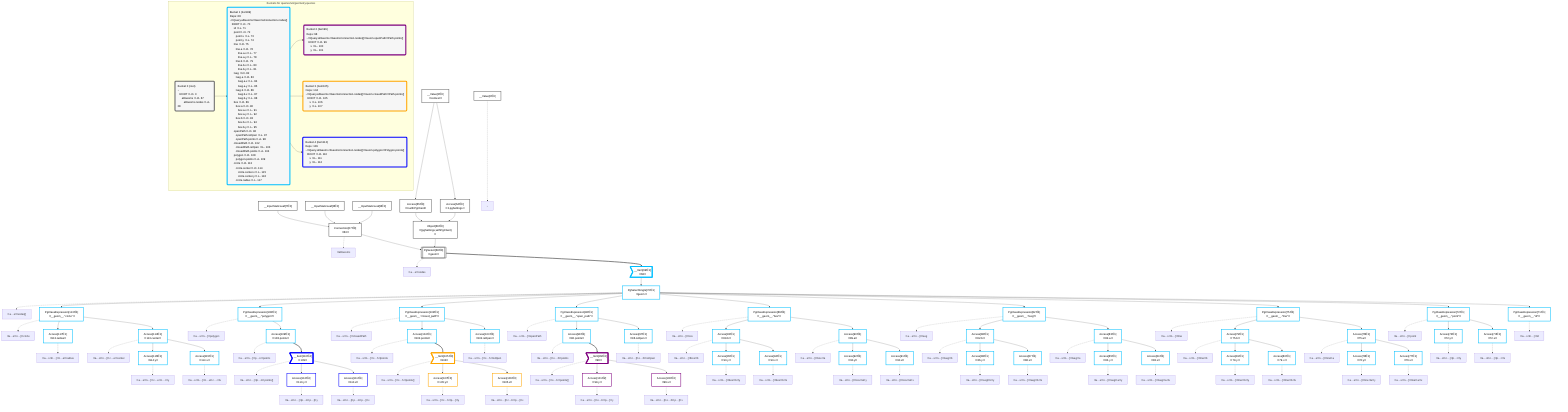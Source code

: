 graph TD
    classDef path fill:#eee,stroke:#000,color:#000
    classDef plan fill:#fff,stroke-width:3px,color:#000
    classDef itemplan fill:#fff,stroke-width:6px,color:#000
    classDef sideeffectplan fill:#f00,stroke-width:6px,color:#000
    classDef bucket fill:#f6f6f6,color:#000,stroke-width:6px,text-align:left


    %% define plans
    __Value0["__Value[0∈0]"]:::plan
    __Value3["__Value[3∈0]<br />ᐸcontextᐳ"]:::plan
    __InputStaticLeaf7["__InputStaticLeaf[7∈0]"]:::plan
    __InputStaticLeaf8["__InputStaticLeaf[8∈0]"]:::plan
    __InputStaticLeaf9["__InputStaticLeaf[9∈0]"]:::plan
    Access64["Access[64∈0]<br />ᐸ3.pgSettingsᐳ"]:::plan
    Access65["Access[65∈0]<br />ᐸ3.withPgClientᐳ"]:::plan
    Object66["Object[66∈0]<br />ᐸ{pgSettings,withPgClient}ᐳ"]:::plan
    Connection67["Connection[67∈0]<br />ᐸ63ᐳ"]:::plan
    PgSelect68[["PgSelect[68∈0]<br />ᐸgeomᐳ"]]:::plan
    __Item69>"__Item[69∈1]<br />ᐸ68ᐳ"]:::itemplan
    PgSelectSingle70["PgSelectSingle[70∈1]<br />ᐸgeomᐳ"]:::plan
    PgClassExpression71["PgClassExpression[71∈1]<br />ᐸ__geom__.”id”ᐳ"]:::plan
    PgClassExpression72["PgClassExpression[72∈1]<br />ᐸ__geom__.”point”ᐳ"]:::plan
    Access73["Access[73∈1]<br />ᐸ72.xᐳ"]:::plan
    Access74["Access[74∈1]<br />ᐸ72.yᐳ"]:::plan
    PgClassExpression75["PgClassExpression[75∈1]<br />ᐸ__geom__.”line”ᐳ"]:::plan
    Access76["Access[76∈1]<br />ᐸ75.aᐳ"]:::plan
    Access77["Access[77∈1]<br />ᐸ76.xᐳ"]:::plan
    Access78["Access[78∈1]<br />ᐸ76.yᐳ"]:::plan
    Access79["Access[79∈1]<br />ᐸ75.bᐳ"]:::plan
    Access80["Access[80∈1]<br />ᐸ79.xᐳ"]:::plan
    Access81["Access[81∈1]<br />ᐸ79.yᐳ"]:::plan
    PgClassExpression82["PgClassExpression[82∈1]<br />ᐸ__geom__.”lseg”ᐳ"]:::plan
    Access83["Access[83∈1]<br />ᐸ82.aᐳ"]:::plan
    Access84["Access[84∈1]<br />ᐸ83.xᐳ"]:::plan
    Access85["Access[85∈1]<br />ᐸ83.yᐳ"]:::plan
    Access86["Access[86∈1]<br />ᐸ82.bᐳ"]:::plan
    Access87["Access[87∈1]<br />ᐸ86.xᐳ"]:::plan
    Access88["Access[88∈1]<br />ᐸ86.yᐳ"]:::plan
    PgClassExpression89["PgClassExpression[89∈1]<br />ᐸ__geom__.”box”ᐳ"]:::plan
    Access90["Access[90∈1]<br />ᐸ89.aᐳ"]:::plan
    Access91["Access[91∈1]<br />ᐸ90.xᐳ"]:::plan
    Access92["Access[92∈1]<br />ᐸ90.yᐳ"]:::plan
    Access93["Access[93∈1]<br />ᐸ89.bᐳ"]:::plan
    Access94["Access[94∈1]<br />ᐸ93.xᐳ"]:::plan
    Access95["Access[95∈1]<br />ᐸ93.yᐳ"]:::plan
    PgClassExpression96["PgClassExpression[96∈1]<br />ᐸ__geom__.”open_path”ᐳ"]:::plan
    Access97["Access[97∈1]<br />ᐸ96.isOpenᐳ"]:::plan
    Access98["Access[98∈1]<br />ᐸ96.pointsᐳ"]:::plan
    __Item99>"__Item[99∈2]<br />ᐸ98ᐳ"]:::itemplan
    Access100["Access[100∈2]<br />ᐸ99.xᐳ"]:::plan
    Access101["Access[101∈2]<br />ᐸ99.yᐳ"]:::plan
    PgClassExpression102["PgClassExpression[102∈1]<br />ᐸ__geom__.”closed_path”ᐳ"]:::plan
    Access103["Access[103∈1]<br />ᐸ102.isOpenᐳ"]:::plan
    Access104["Access[104∈1]<br />ᐸ102.pointsᐳ"]:::plan
    __Item105>"__Item[105∈3]<br />ᐸ104ᐳ"]:::itemplan
    Access106["Access[106∈3]<br />ᐸ105.xᐳ"]:::plan
    Access107["Access[107∈3]<br />ᐸ105.yᐳ"]:::plan
    PgClassExpression108["PgClassExpression[108∈1]<br />ᐸ__geom__.”polygon”ᐳ"]:::plan
    Access109["Access[109∈1]<br />ᐸ108.pointsᐳ"]:::plan
    __Item110>"__Item[110∈4]<br />ᐸ109ᐳ"]:::itemplan
    Access111["Access[111∈4]<br />ᐸ110.xᐳ"]:::plan
    Access112["Access[112∈4]<br />ᐸ110.yᐳ"]:::plan
    PgClassExpression113["PgClassExpression[113∈1]<br />ᐸ__geom__.”circle”ᐳ"]:::plan
    Access114["Access[114∈1]<br />ᐸ113.centerᐳ"]:::plan
    Access115["Access[115∈1]<br />ᐸ114.xᐳ"]:::plan
    Access116["Access[116∈1]<br />ᐸ114.yᐳ"]:::plan
    Access117["Access[117∈1]<br />ᐸ113.radiusᐳ"]:::plan

    %% plan dependencies
    __Value3 --> Access64
    __Value3 --> Access65
    Access64 & Access65 --> Object66
    __InputStaticLeaf7 & __InputStaticLeaf8 & __InputStaticLeaf9 --> Connection67
    Object66 & Connection67 --> PgSelect68
    PgSelect68 ==> __Item69
    __Item69 --> PgSelectSingle70
    PgSelectSingle70 --> PgClassExpression71
    PgSelectSingle70 --> PgClassExpression72
    PgClassExpression72 --> Access73
    PgClassExpression72 --> Access74
    PgSelectSingle70 --> PgClassExpression75
    PgClassExpression75 --> Access76
    Access76 --> Access77
    Access76 --> Access78
    PgClassExpression75 --> Access79
    Access79 --> Access80
    Access79 --> Access81
    PgSelectSingle70 --> PgClassExpression82
    PgClassExpression82 --> Access83
    Access83 --> Access84
    Access83 --> Access85
    PgClassExpression82 --> Access86
    Access86 --> Access87
    Access86 --> Access88
    PgSelectSingle70 --> PgClassExpression89
    PgClassExpression89 --> Access90
    Access90 --> Access91
    Access90 --> Access92
    PgClassExpression89 --> Access93
    Access93 --> Access94
    Access93 --> Access95
    PgSelectSingle70 --> PgClassExpression96
    PgClassExpression96 --> Access97
    PgClassExpression96 --> Access98
    Access98 ==> __Item99
    __Item99 --> Access100
    __Item99 --> Access101
    PgSelectSingle70 --> PgClassExpression102
    PgClassExpression102 --> Access103
    PgClassExpression102 --> Access104
    Access104 ==> __Item105
    __Item105 --> Access106
    __Item105 --> Access107
    PgSelectSingle70 --> PgClassExpression108
    PgClassExpression108 --> Access109
    Access109 ==> __Item110
    __Item110 --> Access111
    __Item110 --> Access112
    PgSelectSingle70 --> PgClassExpression113
    PgClassExpression113 --> Access114
    Access114 --> Access115
    Access114 --> Access116
    PgClassExpression113 --> Access117

    %% plan-to-path relationships
    P0["~"]
    __Value0 -.-> P0
    P67["ᐳallGeoms"]
    Connection67 -.-> P67
    P68["ᐳa…sᐳnodes"]
    PgSelect68 -.-> P68
    P70["ᐳa…sᐳnodes[]"]
    PgSelectSingle70 -.-> P70
    P71["ᐳa…sᐳn…]ᐳid"]
    PgClassExpression71 -.-> P71
    P72["ᐳa…sᐳn…]ᐳpoint"]
    PgClassExpression72 -.-> P72
    P73["ᐳa…sᐳn…]ᐳp…tᐳx"]
    Access73 -.-> P73
    P74["ᐳa…sᐳn…]ᐳp…tᐳy"]
    Access74 -.-> P74
    P75["ᐳa…sᐳn…]ᐳline"]
    PgClassExpression75 -.-> P75
    P76["ᐳa…sᐳn…]ᐳlineᐳa"]
    Access76 -.-> P76
    P77["ᐳa…sᐳn…]ᐳlineᐳaᐳx"]
    Access77 -.-> P77
    P78["ᐳa…sᐳn…]ᐳlineᐳaᐳy"]
    Access78 -.-> P78
    P79["ᐳa…sᐳn…]ᐳlineᐳb"]
    Access79 -.-> P79
    P80["ᐳa…sᐳn…]ᐳlineᐳbᐳx"]
    Access80 -.-> P80
    P81["ᐳa…sᐳn…]ᐳlineᐳbᐳy"]
    Access81 -.-> P81
    P82["ᐳa…sᐳn…]ᐳlseg"]
    PgClassExpression82 -.-> P82
    P83["ᐳa…sᐳn…]ᐳlsegᐳa"]
    Access83 -.-> P83
    P84["ᐳa…sᐳn…]ᐳlsegᐳaᐳx"]
    Access84 -.-> P84
    P85["ᐳa…sᐳn…]ᐳlsegᐳaᐳy"]
    Access85 -.-> P85
    P86["ᐳa…sᐳn…]ᐳlsegᐳb"]
    Access86 -.-> P86
    P87["ᐳa…sᐳn…]ᐳlsegᐳbᐳx"]
    Access87 -.-> P87
    P88["ᐳa…sᐳn…]ᐳlsegᐳbᐳy"]
    Access88 -.-> P88
    P89["ᐳa…sᐳn…]ᐳbox"]
    PgClassExpression89 -.-> P89
    P90["ᐳa…sᐳn…]ᐳboxᐳa"]
    Access90 -.-> P90
    P91["ᐳa…sᐳn…]ᐳboxᐳaᐳx"]
    Access91 -.-> P91
    P92["ᐳa…sᐳn…]ᐳboxᐳaᐳy"]
    Access92 -.-> P92
    P93["ᐳa…sᐳn…]ᐳboxᐳb"]
    Access93 -.-> P93
    P94["ᐳa…sᐳn…]ᐳboxᐳbᐳx"]
    Access94 -.-> P94
    P95["ᐳa…sᐳn…]ᐳboxᐳbᐳy"]
    Access95 -.-> P95
    P96["ᐳa…sᐳn…]ᐳopenPath"]
    PgClassExpression96 -.-> P96
    P97["ᐳa…sᐳn…]ᐳo…hᐳisOpen"]
    Access97 -.-> P97
    P98["ᐳa…sᐳn…]ᐳo…hᐳpoints"]
    Access98 -.-> P98
    P99["ᐳa…sᐳn…]ᐳo…hᐳpoints[]"]
    __Item99 -.-> P99
    P100["ᐳa…sᐳn…]ᐳo…hᐳp…]ᐳx"]
    Access100 -.-> P100
    P101["ᐳa…sᐳn…]ᐳo…hᐳp…]ᐳy"]
    Access101 -.-> P101
    P102["ᐳa…sᐳn…]ᐳclosedPath"]
    PgClassExpression102 -.-> P102
    P103["ᐳa…sᐳn…]ᐳc…hᐳisOpen"]
    Access103 -.-> P103
    P104["ᐳa…sᐳn…]ᐳc…hᐳpoints"]
    Access104 -.-> P104
    P105["ᐳa…sᐳn…]ᐳc…hᐳpoints[]"]
    __Item105 -.-> P105
    P106["ᐳa…sᐳn…]ᐳc…hᐳp…]ᐳx"]
    Access106 -.-> P106
    P107["ᐳa…sᐳn…]ᐳc…hᐳp…]ᐳy"]
    Access107 -.-> P107
    P108["ᐳa…sᐳn…]ᐳpolygon"]
    PgClassExpression108 -.-> P108
    P109["ᐳa…sᐳn…]ᐳp…nᐳpoints"]
    Access109 -.-> P109
    P110["ᐳa…sᐳn…]ᐳp…nᐳpoints[]"]
    __Item110 -.-> P110
    P111["ᐳa…sᐳn…]ᐳp…nᐳp…]ᐳx"]
    Access111 -.-> P111
    P112["ᐳa…sᐳn…]ᐳp…nᐳp…]ᐳy"]
    Access112 -.-> P112
    P113["ᐳa…sᐳn…]ᐳcircle"]
    PgClassExpression113 -.-> P113
    P114["ᐳa…sᐳn…]ᐳc…eᐳcenter"]
    Access114 -.-> P114
    P115["ᐳa…sᐳn…]ᐳc…eᐳc…rᐳx"]
    Access115 -.-> P115
    P116["ᐳa…sᐳn…]ᐳc…eᐳc…rᐳy"]
    Access116 -.-> P116
    P117["ᐳa…sᐳn…]ᐳc…eᐳradius"]
    Access117 -.-> P117

    subgraph "Buckets for queries/v4/geometry.queries"
    Bucket0("Bucket 0 (root)<br />~<br />⠀ROOT ᐸ-O- 0<br />⠀⠀allGeoms ᐸ-O- 67<br />⠀⠀⠀allGeoms.nodes ᐸ-A- 68"):::bucket
    classDef bucket0 stroke:#696969
    class Bucket0,__Value0,__Value3,__InputStaticLeaf7,__InputStaticLeaf8,__InputStaticLeaf9,Access64,Access65,Object66,Connection67,PgSelect68 bucket0
    Bucket1("Bucket 1 (item69)<br />Deps: 68<br />~ᐳQuery.allGeomsᐳGeomsConnection.nodes[]<br />⠀ROOT ᐸ-O- 70<br />⠀⠀id ᐸ-L- 71<br />⠀⠀point ᐸ-O- 72<br />⠀⠀⠀point.x ᐸ-L- 73<br />⠀⠀⠀point.y ᐸ-L- 74<br />⠀⠀line ᐸ-O- 75<br />⠀⠀⠀line.a ᐸ-O- 76<br />⠀⠀⠀⠀line.a.x ᐸ-L- 77<br />⠀⠀⠀⠀line.a.y ᐸ-L- 78<br />⠀⠀⠀line.b ᐸ-O- 79<br />⠀⠀⠀⠀line.b.x ᐸ-L- 80<br />⠀⠀⠀⠀line.b.y ᐸ-L- 81<br />⠀⠀lseg ᐸ-O- 82<br />⠀⠀⠀lseg.a ᐸ-O- 83<br />⠀⠀⠀⠀lseg.a.x ᐸ-L- 84<br />⠀⠀⠀⠀lseg.a.y ᐸ-L- 85<br />⠀⠀⠀lseg.b ᐸ-O- 86<br />⠀⠀⠀⠀lseg.b.x ᐸ-L- 87<br />⠀⠀⠀⠀lseg.b.y ᐸ-L- 88<br />⠀⠀box ᐸ-O- 89<br />⠀⠀⠀box.a ᐸ-O- 90<br />⠀⠀⠀⠀box.a.x ᐸ-L- 91<br />⠀⠀⠀⠀box.a.y ᐸ-L- 92<br />⠀⠀⠀box.b ᐸ-O- 93<br />⠀⠀⠀⠀box.b.x ᐸ-L- 94<br />⠀⠀⠀⠀box.b.y ᐸ-L- 95<br />⠀⠀openPath ᐸ-O- 96<br />⠀⠀⠀openPath.isOpen ᐸ-L- 97<br />⠀⠀⠀openPath.points ᐸ-A- 98<br />⠀⠀closedPath ᐸ-O- 102<br />⠀⠀⠀closedPath.isOpen ᐸ-L- 103<br />⠀⠀⠀closedPath.points ᐸ-A- 104<br />⠀⠀polygon ᐸ-O- 108<br />⠀⠀⠀polygon.points ᐸ-A- 109<br />⠀⠀circle ᐸ-O- 113<br />⠀⠀⠀circle.center ᐸ-O- 114<br />⠀⠀⠀⠀circle.center.x ᐸ-L- 115<br />⠀⠀⠀⠀circle.center.y ᐸ-L- 116<br />⠀⠀⠀circle.radius ᐸ-L- 117"):::bucket
    classDef bucket1 stroke:#00bfff
    class Bucket1,__Item69,PgSelectSingle70,PgClassExpression71,PgClassExpression72,Access73,Access74,PgClassExpression75,Access76,Access77,Access78,Access79,Access80,Access81,PgClassExpression82,Access83,Access84,Access85,Access86,Access87,Access88,PgClassExpression89,Access90,Access91,Access92,Access93,Access94,Access95,PgClassExpression96,Access97,Access98,PgClassExpression102,Access103,Access104,PgClassExpression108,Access109,PgClassExpression113,Access114,Access115,Access116,Access117 bucket1
    Bucket2("Bucket 2 (item99)<br />Deps: 98<br />~ᐳQuery.allGeomsᐳGeomsConnection.nodes[]ᐳGeom.openPathᐳPath.points[]<br />⠀ROOT ᐸ-O- 99<br />⠀⠀x ᐸ-L- 100<br />⠀⠀y ᐸ-L- 101"):::bucket
    classDef bucket2 stroke:#7f007f
    class Bucket2,__Item99,Access100,Access101 bucket2
    Bucket3("Bucket 3 (item105)<br />Deps: 104<br />~ᐳQuery.allGeomsᐳGeomsConnection.nodes[]ᐳGeom.closedPathᐳPath.points[]<br />⠀ROOT ᐸ-O- 105<br />⠀⠀x ᐸ-L- 106<br />⠀⠀y ᐸ-L- 107"):::bucket
    classDef bucket3 stroke:#ffa500
    class Bucket3,__Item105,Access106,Access107 bucket3
    Bucket4("Bucket 4 (item110)<br />Deps: 109<br />~ᐳQuery.allGeomsᐳGeomsConnection.nodes[]ᐳGeom.polygonᐳPolygon.points[]<br />⠀ROOT ᐸ-O- 110<br />⠀⠀x ᐸ-L- 111<br />⠀⠀y ᐸ-L- 112"):::bucket
    classDef bucket4 stroke:#0000ff
    class Bucket4,__Item110,Access111,Access112 bucket4
    Bucket0 --> Bucket1
    Bucket1 --> Bucket2 & Bucket3 & Bucket4
    end